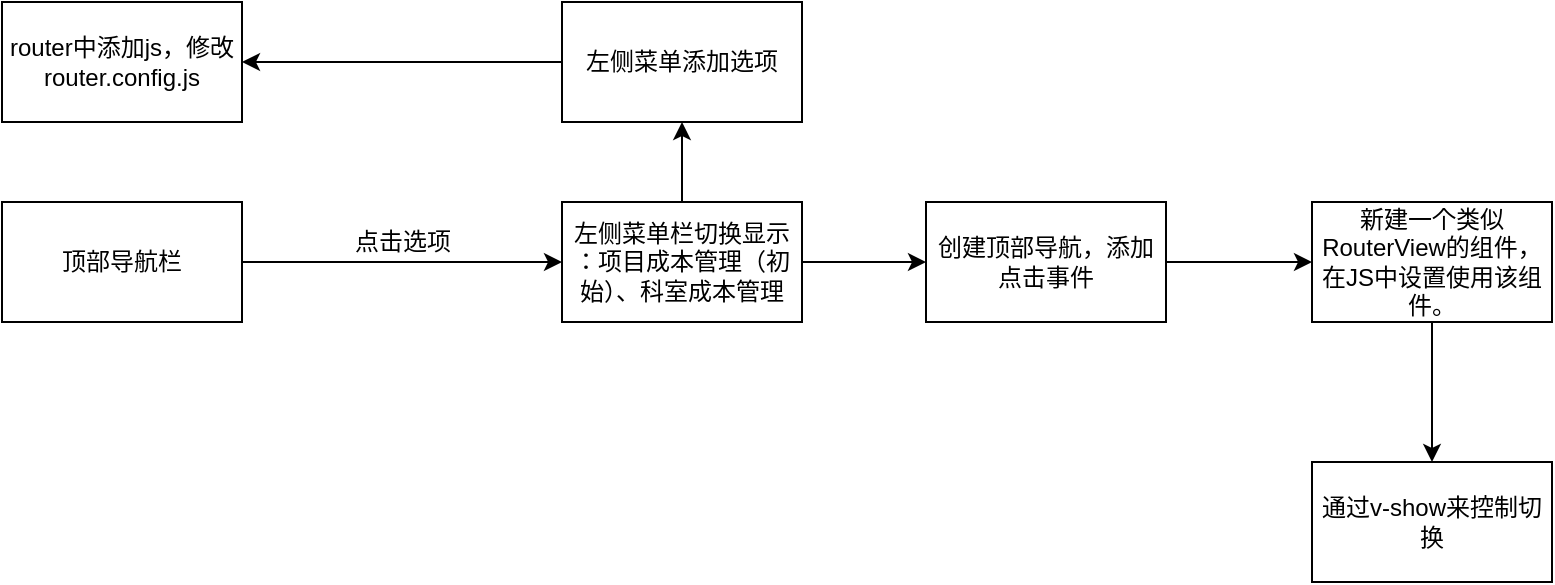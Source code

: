 <mxfile version="14.4.6" type="github"><diagram id="scorkjWs4v3IumJMuCsu" name="Page-1"><mxGraphModel dx="942" dy="611" grid="0" gridSize="10" guides="1" tooltips="1" connect="1" arrows="1" fold="1" page="1" pageScale="1" pageWidth="1169" pageHeight="827" math="0" shadow="0"><root><mxCell id="0"/><mxCell id="1" parent="0"/><mxCell id="a4iH0jhRqHBnDEkld8je-1" value="" style="edgeStyle=orthogonalEdgeStyle;rounded=0;orthogonalLoop=1;jettySize=auto;html=1;" parent="1" source="a4iH0jhRqHBnDEkld8je-2" target="a4iH0jhRqHBnDEkld8je-3" edge="1"><mxGeometry relative="1" as="geometry"/></mxCell><mxCell id="a4iH0jhRqHBnDEkld8je-2" value="左侧菜单添加选项" style="rounded=0;whiteSpace=wrap;html=1;" parent="1" vertex="1"><mxGeometry x="290" y="210" width="120" height="60" as="geometry"/></mxCell><mxCell id="a4iH0jhRqHBnDEkld8je-3" value="router中添加js，修改router.config.js" style="rounded=0;whiteSpace=wrap;html=1;" parent="1" vertex="1"><mxGeometry x="10" y="210" width="120" height="60" as="geometry"/></mxCell><mxCell id="a4iH0jhRqHBnDEkld8je-4" value="" style="edgeStyle=orthogonalEdgeStyle;rounded=0;orthogonalLoop=1;jettySize=auto;html=1;" parent="1" source="a4iH0jhRqHBnDEkld8je-5" target="a4iH0jhRqHBnDEkld8je-7" edge="1"><mxGeometry relative="1" as="geometry"/></mxCell><mxCell id="a4iH0jhRqHBnDEkld8je-5" value="顶部导航栏" style="rounded=0;whiteSpace=wrap;html=1;" parent="1" vertex="1"><mxGeometry x="10" y="310" width="120" height="60" as="geometry"/></mxCell><mxCell id="a4iH0jhRqHBnDEkld8je-6" value="" style="edgeStyle=orthogonalEdgeStyle;rounded=0;orthogonalLoop=1;jettySize=auto;html=1;" parent="1" source="a4iH0jhRqHBnDEkld8je-7" target="a4iH0jhRqHBnDEkld8je-2" edge="1"><mxGeometry relative="1" as="geometry"/></mxCell><mxCell id="a4iH0jhRqHBnDEkld8je-7" value="&lt;div&gt;左侧菜单栏切换显示&lt;/div&gt;：项目成本管理（初始）、科室成本管理" style="rounded=0;whiteSpace=wrap;html=1;" parent="1" vertex="1"><mxGeometry x="290" y="310" width="120" height="60" as="geometry"/></mxCell><mxCell id="a4iH0jhRqHBnDEkld8je-8" value="&lt;div&gt;点击选项&lt;/div&gt;" style="text;html=1;align=center;verticalAlign=middle;resizable=0;points=[];autosize=1;" parent="1" vertex="1"><mxGeometry x="180" y="320" width="60" height="20" as="geometry"/></mxCell><mxCell id="a4iH0jhRqHBnDEkld8je-15" value="" style="edgeStyle=orthogonalEdgeStyle;rounded=0;orthogonalLoop=1;jettySize=auto;html=1;" parent="1" source="a4iH0jhRqHBnDEkld8je-9" target="a4iH0jhRqHBnDEkld8je-14" edge="1"><mxGeometry relative="1" as="geometry"/></mxCell><mxCell id="a4iH0jhRqHBnDEkld8je-9" value="新建一个类似RouterView的组件，在JS中设置使用该组件。" style="rounded=0;whiteSpace=wrap;html=1;" parent="1" vertex="1"><mxGeometry x="665" y="310" width="120" height="60" as="geometry"/></mxCell><mxCell id="a4iH0jhRqHBnDEkld8je-13" value="" style="edgeStyle=orthogonalEdgeStyle;rounded=0;orthogonalLoop=1;jettySize=auto;html=1;" parent="1" source="a4iH0jhRqHBnDEkld8je-11" target="a4iH0jhRqHBnDEkld8je-9" edge="1"><mxGeometry relative="1" as="geometry"/></mxCell><mxCell id="a4iH0jhRqHBnDEkld8je-11" value="创建顶部导航，添加点击事件" style="rounded=0;whiteSpace=wrap;html=1;" parent="1" vertex="1"><mxGeometry x="472" y="310" width="120" height="60" as="geometry"/></mxCell><mxCell id="a4iH0jhRqHBnDEkld8je-12" value="" style="edgeStyle=orthogonalEdgeStyle;rounded=0;orthogonalLoop=1;jettySize=auto;html=1;" parent="1" source="a4iH0jhRqHBnDEkld8je-7" target="a4iH0jhRqHBnDEkld8je-11" edge="1"><mxGeometry relative="1" as="geometry"><mxPoint x="410" y="340" as="sourcePoint"/><mxPoint x="663" y="342" as="targetPoint"/></mxGeometry></mxCell><mxCell id="a4iH0jhRqHBnDEkld8je-14" value="通过v-show来控制切换" style="rounded=0;whiteSpace=wrap;html=1;" parent="1" vertex="1"><mxGeometry x="665" y="440" width="120" height="60" as="geometry"/></mxCell></root></mxGraphModel></diagram></mxfile>